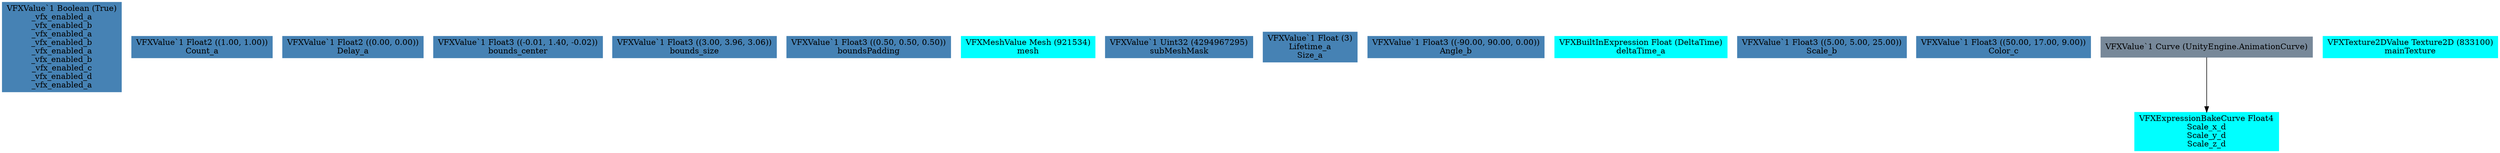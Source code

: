 digraph G {
node0 [shape="box" color="steelblue" style="filled" label="VFXValue`1 Boolean (True)
_vfx_enabled_a
_vfx_enabled_b
_vfx_enabled_a
_vfx_enabled_b
_vfx_enabled_a
_vfx_enabled_b
_vfx_enabled_c
_vfx_enabled_d
_vfx_enabled_a"]
node1 [shape="box" color="steelblue" style="filled" label="VFXValue`1 Float2 ((1.00, 1.00))
Count_a"]
node2 [shape="box" color="steelblue" style="filled" label="VFXValue`1 Float2 ((0.00, 0.00))
Delay_a"]
node3 [shape="box" color="steelblue" style="filled" label="VFXValue`1 Float3 ((-0.01, 1.40, -0.02))
bounds_center"]
node4 [shape="box" color="steelblue" style="filled" label="VFXValue`1 Float3 ((3.00, 3.96, 3.06))
bounds_size"]
node5 [shape="box" color="steelblue" style="filled" label="VFXValue`1 Float3 ((0.50, 0.50, 0.50))
boundsPadding"]
node6 [shape="box" color="cyan" style="filled" label="VFXMeshValue Mesh (921534)
mesh"]
node7 [shape="box" color="steelblue" style="filled" label="VFXValue`1 Uint32 (4294967295)
subMeshMask"]
node8 [shape="box" color="steelblue" style="filled" label="VFXValue`1 Float (3)
Lifetime_a
Size_a"]
node9 [shape="box" color="steelblue" style="filled" label="VFXValue`1 Float3 ((-90.00, 90.00, 0.00))
Angle_b"]
node10 [shape="box" color="cyan" style="filled" label="VFXBuiltInExpression Float (DeltaTime)
deltaTime_a"]
node11 [shape="box" color="steelblue" style="filled" label="VFXValue`1 Float3 ((5.00, 5.00, 25.00))
Scale_b"]
node12 [shape="box" color="steelblue" style="filled" label="VFXValue`1 Float3 ((50.00, 17.00, 9.00))
Color_c"]
node13 [shape="box" color="cyan" style="filled" label="VFXExpressionBakeCurve Float4
Scale_x_d
Scale_y_d
Scale_z_d"]
node14 [shape="box" color="lightslategray" style="filled" label="VFXValue`1 Curve (UnityEngine.AnimationCurve)"]
node15 [shape="box" color="cyan" style="filled" label="VFXTexture2DValue Texture2D (833100)
mainTexture"]
node14 -> node13 
}
